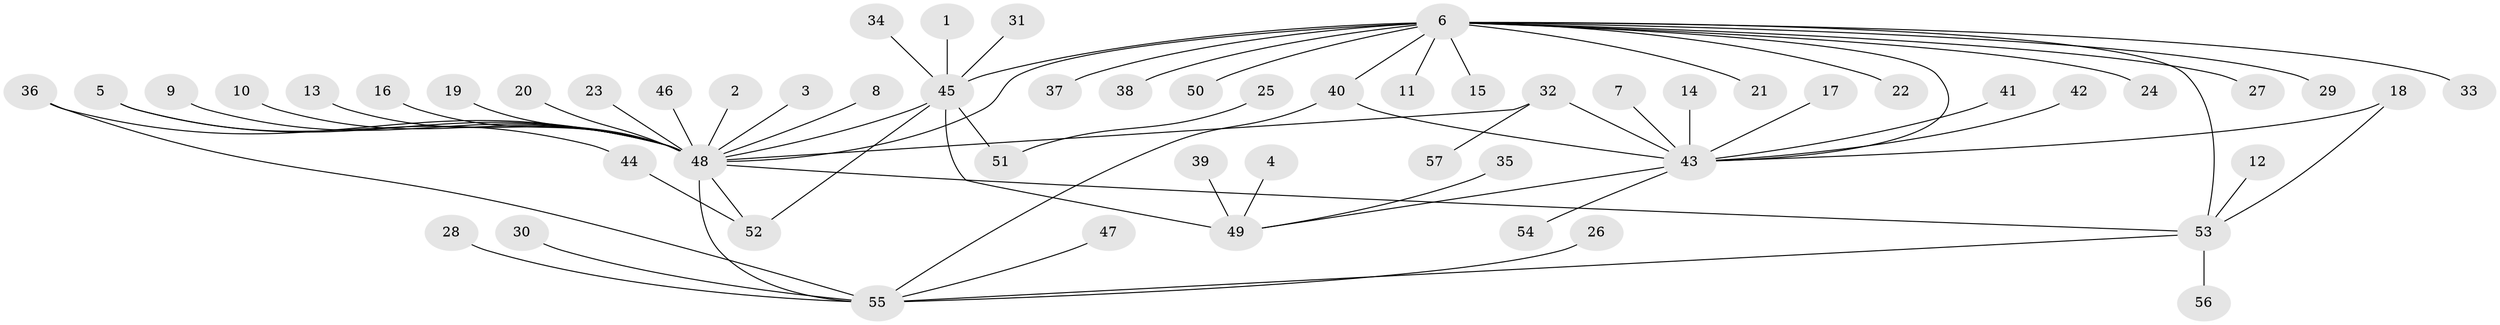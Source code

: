 // original degree distribution, {2: 0.21238938053097345, 24: 0.008849557522123894, 9: 0.02654867256637168, 22: 0.008849557522123894, 4: 0.05309734513274336, 1: 0.584070796460177, 8: 0.008849557522123894, 5: 0.02654867256637168, 3: 0.05309734513274336, 6: 0.008849557522123894, 10: 0.008849557522123894}
// Generated by graph-tools (version 1.1) at 2025/25/03/09/25 03:25:59]
// undirected, 57 vertices, 67 edges
graph export_dot {
graph [start="1"]
  node [color=gray90,style=filled];
  1;
  2;
  3;
  4;
  5;
  6;
  7;
  8;
  9;
  10;
  11;
  12;
  13;
  14;
  15;
  16;
  17;
  18;
  19;
  20;
  21;
  22;
  23;
  24;
  25;
  26;
  27;
  28;
  29;
  30;
  31;
  32;
  33;
  34;
  35;
  36;
  37;
  38;
  39;
  40;
  41;
  42;
  43;
  44;
  45;
  46;
  47;
  48;
  49;
  50;
  51;
  52;
  53;
  54;
  55;
  56;
  57;
  1 -- 45 [weight=1.0];
  2 -- 48 [weight=1.0];
  3 -- 48 [weight=1.0];
  4 -- 49 [weight=1.0];
  5 -- 44 [weight=1.0];
  5 -- 48 [weight=1.0];
  6 -- 11 [weight=1.0];
  6 -- 15 [weight=2.0];
  6 -- 21 [weight=1.0];
  6 -- 22 [weight=1.0];
  6 -- 24 [weight=1.0];
  6 -- 27 [weight=1.0];
  6 -- 29 [weight=1.0];
  6 -- 33 [weight=1.0];
  6 -- 37 [weight=1.0];
  6 -- 38 [weight=1.0];
  6 -- 40 [weight=3.0];
  6 -- 43 [weight=1.0];
  6 -- 45 [weight=1.0];
  6 -- 48 [weight=1.0];
  6 -- 50 [weight=2.0];
  6 -- 53 [weight=1.0];
  7 -- 43 [weight=1.0];
  8 -- 48 [weight=1.0];
  9 -- 48 [weight=1.0];
  10 -- 48 [weight=1.0];
  12 -- 53 [weight=1.0];
  13 -- 48 [weight=1.0];
  14 -- 43 [weight=1.0];
  16 -- 48 [weight=1.0];
  17 -- 43 [weight=1.0];
  18 -- 43 [weight=1.0];
  18 -- 53 [weight=1.0];
  19 -- 48 [weight=1.0];
  20 -- 48 [weight=1.0];
  23 -- 48 [weight=1.0];
  25 -- 51 [weight=1.0];
  26 -- 55 [weight=1.0];
  28 -- 55 [weight=1.0];
  30 -- 55 [weight=1.0];
  31 -- 45 [weight=1.0];
  32 -- 43 [weight=1.0];
  32 -- 48 [weight=1.0];
  32 -- 57 [weight=1.0];
  34 -- 45 [weight=1.0];
  35 -- 49 [weight=1.0];
  36 -- 48 [weight=2.0];
  36 -- 55 [weight=1.0];
  39 -- 49 [weight=1.0];
  40 -- 43 [weight=1.0];
  40 -- 55 [weight=1.0];
  41 -- 43 [weight=1.0];
  42 -- 43 [weight=1.0];
  43 -- 49 [weight=1.0];
  43 -- 54 [weight=1.0];
  44 -- 52 [weight=1.0];
  45 -- 48 [weight=2.0];
  45 -- 49 [weight=2.0];
  45 -- 51 [weight=2.0];
  45 -- 52 [weight=1.0];
  46 -- 48 [weight=1.0];
  47 -- 55 [weight=1.0];
  48 -- 52 [weight=1.0];
  48 -- 53 [weight=1.0];
  48 -- 55 [weight=1.0];
  53 -- 55 [weight=1.0];
  53 -- 56 [weight=1.0];
}
